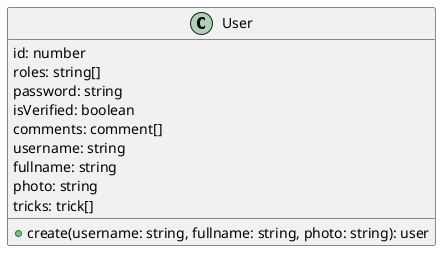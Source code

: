 @startuml User

class User {
  id: number
  roles: string[]
  password: string
  isVerified: boolean
  comments: comment[]
  username: string
  fullname: string
  photo: string
  tricks: trick[]
  +create(username: string, fullname: string, photo: string): user
}

@enduml
